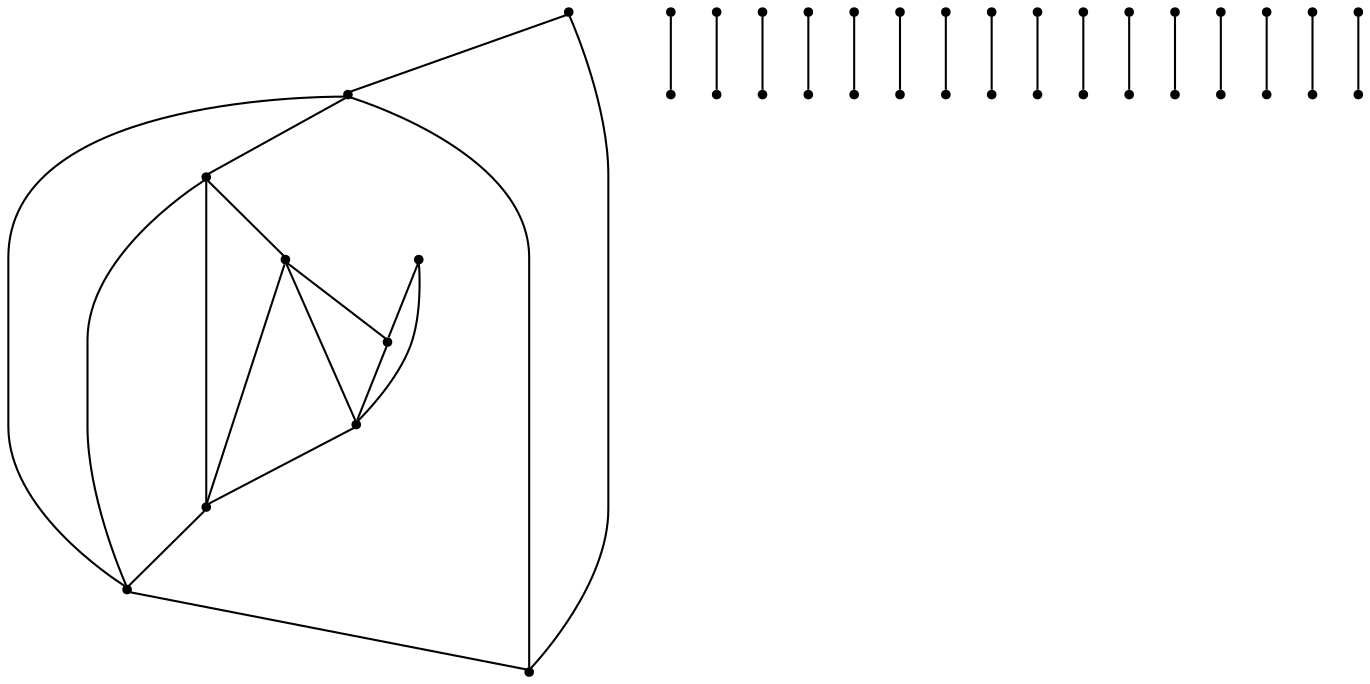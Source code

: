 graph {
  node [shape=point,comment="{\"directed\":false,\"doi\":\"10.1007/978-3-030-68766-3_38\",\"figure\":\"10 (1)\"}"]

  v0 [pos="1383.5078927777727,322.2974344999219"]
  v1 [pos="1310.842101276658,255.62096299813305"]
  v2 [pos="1383.5078927777727,404.71795091400793"]
  v3 [pos="1365.9134545138957,290.2970826605395"]
  v4 [pos="1351.3819749478998,276.96199184062453"]
  v5 [pos="1352.9738473965492,311.09176651407137"]
  v6 [pos="1367.5053269625446,340.9128428108995"]
  v7 [pos="1349.6149799969105,450.97922958811586"]
  v8 [pos="1364.1464595629063,437.64388441764737"]
  v9 [pos="1332.1371946853,381.93551748472197"]
  v10 [pos="1346.668674251296,411.75659378155024"]
  v11 [pos="1193.2650821238685,230.15487687866397"]
  v12 [pos="1310.842101276658,471.3944144673419"]
  v13 [pos="1273.7612467629292,238.24780279054414"]
  v14 [pos="1250.2449781298906,233.15545035853233"]
  v15 [pos="1265.4599060093035,315.2590459829332"]
  v16 [pos="1279.991385575299,345.0801222797614"]
  v17 [pos="1243.8689674873217,495.8606565093811"]
  v18 [pos="1267.3810392847922,490.7683040773692"]
  v19 [pos="1215.4519395023058,381.93551748472197"]
  v20 [pos="1229.9834190683016,411.7565937815502"]
  v21 [pos="1075.6880629710786,255.62096299813305"]
  v22 [pos="1193.2650821238685,496.86075493736456"]
  v23 [pos="1142.1819308562258,232.08031056880583"]
  v24 [pos="1118.6698590587553,237.176732609674"]
  v25 [pos="1132.1053286573099,281.9208102320387"]
  v26 [pos="1146.6368082233057,311.7418865288669"]
  v27 [pos="1119.7408151896234,489.26814451271184"]
  v28 [pos="1143.257083822662,494.36049694472365"]
  v29 [pos="1115.4360064883108,415.2737532356164"]
  v30 [pos="1129.9674860543064,445.0948295324446"]
  v31 [pos="1075.6880629710786,471.3944144673419"]
  v32 [pos="1003.0222714699642,322.2974344999219"]
  v33 [pos="1040.4240885220233,327.76088438951854"]
  v34 [pos="1054.955568088019,357.58196068634675"]
  v35 [pos="1037.3235808634909,275.636571106235"]
  v36 [pos="1022.7879680503451,288.97191627670344"]
  v37 [pos="1021.8628201612582,438.42728412248715"]
  v38 [pos="1036.3942997272538,451.7626292929556"]
  v39 [pos="1015.4201052685244,381.93551748472197"]
  v40 [pos="1029.95158483452,411.7565937815502"]
  v41 [pos="1003.0222714699642,404.71795091400793"]

  v0 -- v1 [id="-1",pos="1383.5078927777727,322.2974344999219 1310.842101276658,255.62096299813305 1310.842101276658,255.62096299813305 1310.842101276658,255.62096299813305"]
  v41 -- v31 [id="-2",pos="1003.0222714699642,404.71795091400793 1075.6880629710786,471.3944144673419 1075.6880629710786,471.3944144673419 1075.6880629710786,471.3944144673419"]
  v41 -- v32 [id="-3",pos="1003.0222714699642,404.71795091400793 1003.0222714699642,322.2974344999219 1003.0222714699642,322.2974344999219 1003.0222714699642,322.2974344999219"]
  v32 -- v31 [id="-4",pos="1003.0222714699642,322.2974344999219 1075.6880629710786,471.3944144673419 1075.6880629710786,471.3944144673419 1075.6880629710786,471.3944144673419"]
  v39 -- v40 [id="-5",pos="1015.4201052685244,381.93551748472197 1029.95158483452,411.7565937815502 1029.95158483452,411.7565937815502 1029.95158483452,411.7565937815502"]
  v37 -- v38 [id="-6",pos="1021.8628201612582,438.42728412248715 1036.3942997272538,451.7626292929556 1036.3942997272538,451.7626292929556 1036.3942997272538,451.7626292929556"]
  v35 -- v36 [id="-7",pos="1037.3235808634909,275.636571106235 1022.7879680503451,288.97191627670344 1022.7879680503451,288.97191627670344 1022.7879680503451,288.97191627670344"]
  v33 -- v34 [id="-8",pos="1040.4240885220233,327.76088438951854 1054.955568088019,357.58196068634675 1054.955568088019,357.58196068634675 1054.955568088019,357.58196068634675"]
  v31 -- v22 [id="-9",pos="1075.6880629710786,471.3944144673419 1193.2650821238685,496.86075493736456 1193.2650821238685,496.86075493736456 1193.2650821238685,496.86075493736456"]
  v21 -- v32 [id="-10",pos="1075.6880629710786,255.62096299813305 1003.0222714699642,322.2974344999219 1003.0222714699642,322.2974344999219 1003.0222714699642,322.2974344999219"]
  v21 -- v22 [id="-11",pos="1075.6880629710786,255.62096299813305 1193.2650821238685,496.86075493736456 1193.2650821238685,496.86075493736456 1193.2650821238685,496.86075493736456"]
  v21 -- v31 [id="-12",pos="1075.6880629710786,255.62096299813305 1075.6880629710786,471.3944144673419 1075.6880629710786,471.3944144673419 1075.6880629710786,471.3944144673419"]
  v29 -- v30 [id="-13",pos="1115.4360064883108,415.2737532356164 1129.9674860543064,445.0948295324446 1129.9674860543064,445.0948295324446 1129.9674860543064,445.0948295324446"]
  v27 -- v28 [id="-14",pos="1119.7408151896234,489.26814451271184 1143.257083822662,494.36049694472365 1143.257083822662,494.36049694472365 1143.257083822662,494.36049694472365"]
  v25 -- v26 [id="-15",pos="1132.1053286573099,281.9208102320387 1146.6368082233057,311.7418865288669 1146.6368082233057,311.7418865288669 1146.6368082233057,311.7418865288669"]
  v23 -- v24 [id="-16",pos="1142.1819308562258,232.08031056880583 1118.6698590587553,237.176732609674 1118.6698590587553,237.176732609674 1118.6698590587553,237.176732609674"]
  v22 -- v12 [id="-17",pos="1193.2650821238685,496.86075493736456 1310.842101276658,471.3944144673419 1310.842101276658,471.3944144673419 1310.842101276658,471.3944144673419"]
  v22 -- v11 [id="-18",pos="1193.2650821238685,496.86075493736456 1193.2650821238685,230.15487687866397 1193.2650821238685,230.15487687866397 1193.2650821238685,230.15487687866397"]
  v11 -- v21 [id="-19",pos="1193.2650821238685,230.15487687866397 1075.6880629710786,255.62096299813305 1075.6880629710786,255.62096299813305 1075.6880629710786,255.62096299813305"]
  v11 -- v12 [id="-20",pos="1193.2650821238685,230.15487687866397 1310.842101276658,471.3944144673419 1310.842101276658,471.3944144673419 1310.842101276658,471.3944144673419"]
  v19 -- v20 [id="-21",pos="1215.4519395023058,381.93551748472197 1229.9834190683016,411.7565937815502 1229.9834190683016,411.7565937815502 1229.9834190683016,411.7565937815502"]
  v17 -- v18 [id="-22",pos="1243.8689674873217,495.8606565093811 1267.3810392847922,490.7683040773692 1267.3810392847922,490.7683040773692 1267.3810392847922,490.7683040773692"]
  v15 -- v16 [id="-23",pos="1265.4599060093035,315.2590459829332 1279.991385575299,345.0801222797614 1279.991385575299,345.0801222797614 1279.991385575299,345.0801222797614"]
  v13 -- v14 [id="-24",pos="1273.7612467629292,238.24780279054414 1250.2449781298906,233.15545035853233 1250.2449781298906,233.15545035853233 1250.2449781298906,233.15545035853233"]
  v12 -- v2 [id="-25",pos="1310.842101276658,471.3944144673419 1383.5078927777727,404.71795091400793 1383.5078927777727,404.71795091400793 1383.5078927777727,404.71795091400793"]
  v1 -- v2 [id="-26",pos="1310.842101276658,255.62096299813305 1383.5078927777727,404.71795091400793 1383.5078927777727,404.71795091400793 1383.5078927777727,404.71795091400793"]
  v1 -- v12 [id="-27",pos="1310.842101276658,255.62096299813305 1310.842101276658,471.3944144673419 1310.842101276658,471.3944144673419 1310.842101276658,471.3944144673419"]
  v1 -- v11 [id="-28",pos="1310.842101276658,255.62096299813305 1193.2650821238685,230.15487687866397 1193.2650821238685,230.15487687866397 1193.2650821238685,230.15487687866397"]
  v9 -- v10 [id="-29",pos="1332.1371946853,381.93551748472197 1346.668674251296,411.75659378155024 1346.668674251296,411.75659378155024 1346.668674251296,411.75659378155024"]
  v7 -- v8 [id="-30",pos="1349.6149799969105,450.97922958811586 1364.1464595629063,437.64388441764737 1364.1464595629063,437.64388441764737 1364.1464595629063,437.64388441764737"]
  v5 -- v6 [id="-31",pos="1352.9738473965492,311.09176651407137 1367.5053269625446,340.9128428108995 1367.5053269625446,340.9128428108995 1367.5053269625446,340.9128428108995"]
  v3 -- v4 [id="-32",pos="1365.9134545138957,290.2970826605395 1351.3819749478998,276.96199184062453 1351.3819749478998,276.96199184062453 1351.3819749478998,276.96199184062453"]
  v2 -- v0 [id="-33",pos="1383.5078927777727,404.71795091400793 1383.5078927777727,322.2974344999219 1383.5078927777727,322.2974344999219 1383.5078927777727,322.2974344999219"]
}